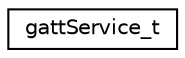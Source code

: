 digraph "Graphical Class Hierarchy"
{
  edge [fontname="Helvetica",fontsize="10",labelfontname="Helvetica",labelfontsize="10"];
  node [fontname="Helvetica",fontsize="10",shape=record];
  rankdir="LR";
  Node0 [label="gattService_t",height=0.2,width=0.4,color="black", fillcolor="white", style="filled",URL="$structgatt_service__t.html",tooltip="Mapping from service ids to names. "];
}
